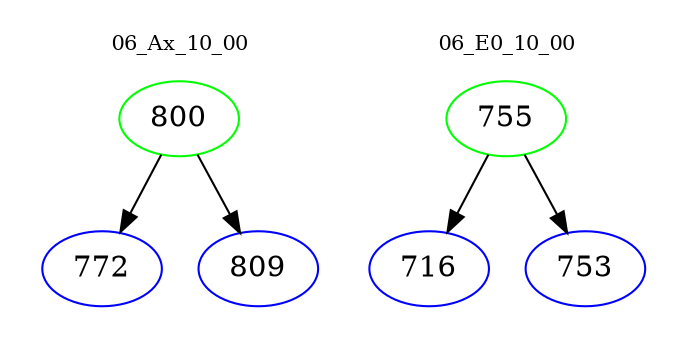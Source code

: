 digraph{
subgraph cluster_0 {
color = white
label = "06_Ax_10_00";
fontsize=10;
T0_800 [label="800", color="green"]
T0_800 -> T0_772 [color="black"]
T0_772 [label="772", color="blue"]
T0_800 -> T0_809 [color="black"]
T0_809 [label="809", color="blue"]
}
subgraph cluster_1 {
color = white
label = "06_E0_10_00";
fontsize=10;
T1_755 [label="755", color="green"]
T1_755 -> T1_716 [color="black"]
T1_716 [label="716", color="blue"]
T1_755 -> T1_753 [color="black"]
T1_753 [label="753", color="blue"]
}
}

